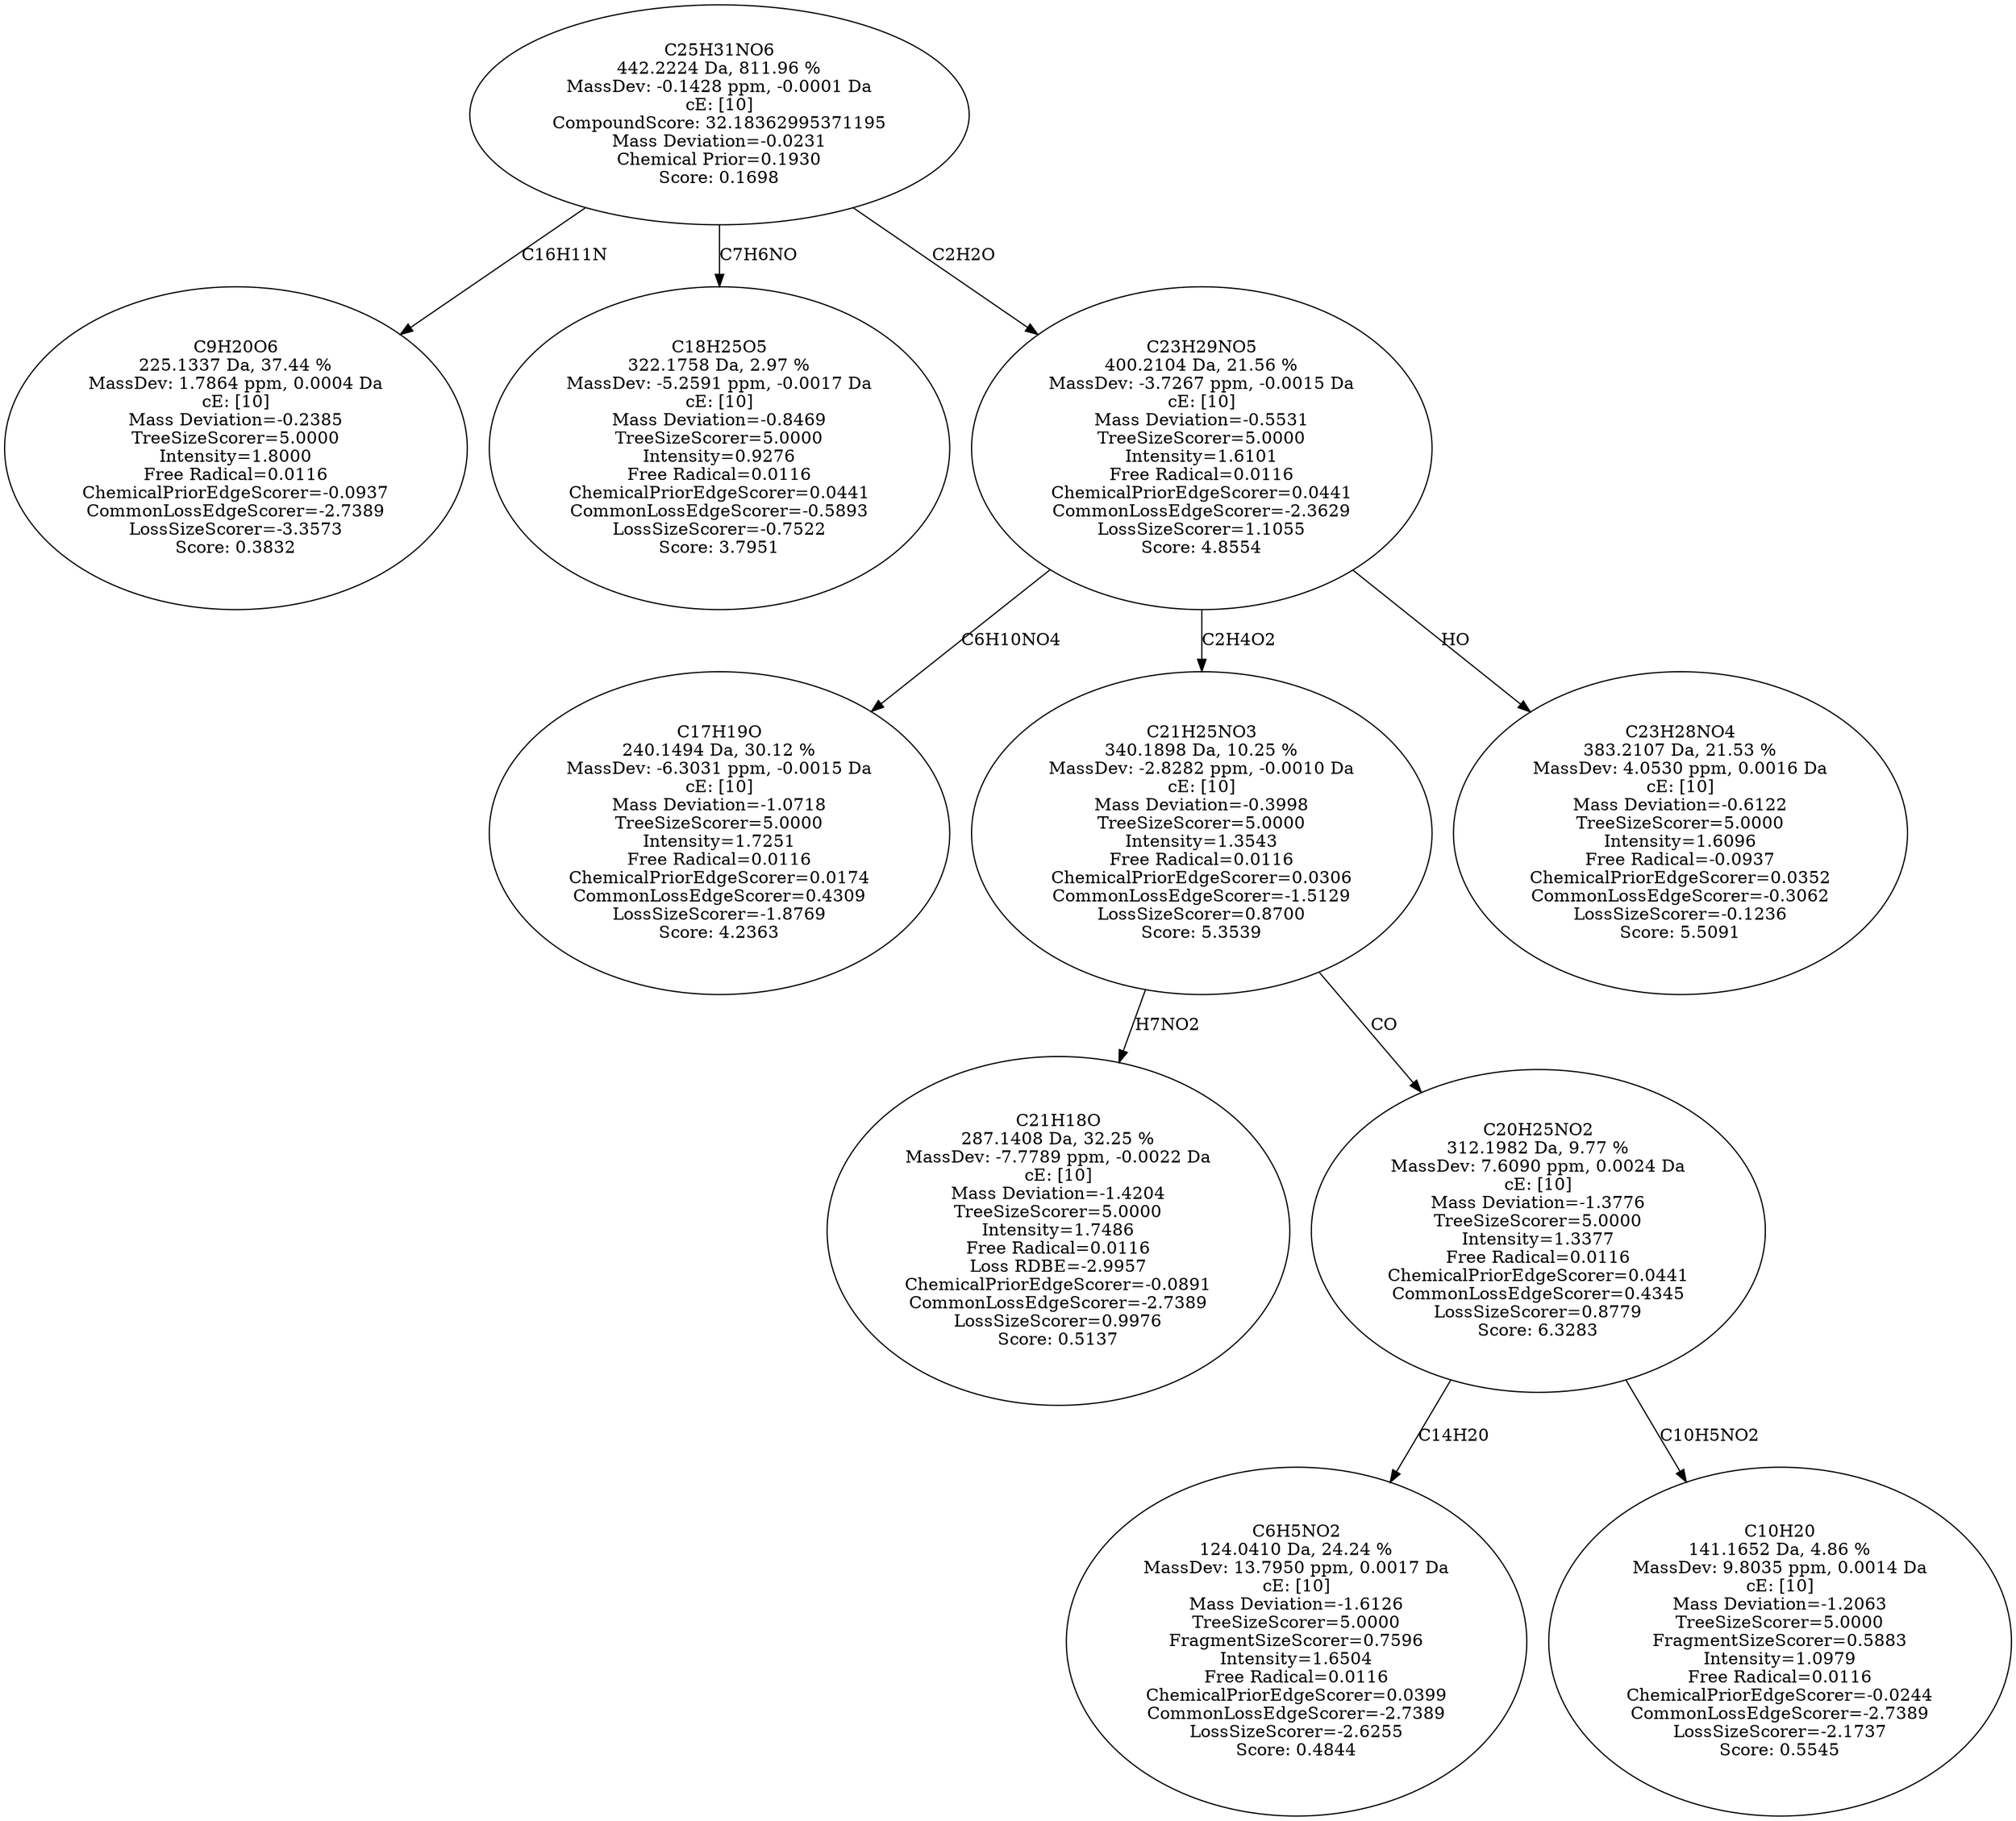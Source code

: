 strict digraph {
v1 [label="C9H20O6\n225.1337 Da, 37.44 %\nMassDev: 1.7864 ppm, 0.0004 Da\ncE: [10]\nMass Deviation=-0.2385\nTreeSizeScorer=5.0000\nIntensity=1.8000\nFree Radical=0.0116\nChemicalPriorEdgeScorer=-0.0937\nCommonLossEdgeScorer=-2.7389\nLossSizeScorer=-3.3573\nScore: 0.3832"];
v2 [label="C18H25O5\n322.1758 Da, 2.97 %\nMassDev: -5.2591 ppm, -0.0017 Da\ncE: [10]\nMass Deviation=-0.8469\nTreeSizeScorer=5.0000\nIntensity=0.9276\nFree Radical=0.0116\nChemicalPriorEdgeScorer=0.0441\nCommonLossEdgeScorer=-0.5893\nLossSizeScorer=-0.7522\nScore: 3.7951"];
v3 [label="C17H19O\n240.1494 Da, 30.12 %\nMassDev: -6.3031 ppm, -0.0015 Da\ncE: [10]\nMass Deviation=-1.0718\nTreeSizeScorer=5.0000\nIntensity=1.7251\nFree Radical=0.0116\nChemicalPriorEdgeScorer=0.0174\nCommonLossEdgeScorer=0.4309\nLossSizeScorer=-1.8769\nScore: 4.2363"];
v4 [label="C21H18O\n287.1408 Da, 32.25 %\nMassDev: -7.7789 ppm, -0.0022 Da\ncE: [10]\nMass Deviation=-1.4204\nTreeSizeScorer=5.0000\nIntensity=1.7486\nFree Radical=0.0116\nLoss RDBE=-2.9957\nChemicalPriorEdgeScorer=-0.0891\nCommonLossEdgeScorer=-2.7389\nLossSizeScorer=0.9976\nScore: 0.5137"];
v5 [label="C6H5NO2\n124.0410 Da, 24.24 %\nMassDev: 13.7950 ppm, 0.0017 Da\ncE: [10]\nMass Deviation=-1.6126\nTreeSizeScorer=5.0000\nFragmentSizeScorer=0.7596\nIntensity=1.6504\nFree Radical=0.0116\nChemicalPriorEdgeScorer=0.0399\nCommonLossEdgeScorer=-2.7389\nLossSizeScorer=-2.6255\nScore: 0.4844"];
v6 [label="C10H20\n141.1652 Da, 4.86 %\nMassDev: 9.8035 ppm, 0.0014 Da\ncE: [10]\nMass Deviation=-1.2063\nTreeSizeScorer=5.0000\nFragmentSizeScorer=0.5883\nIntensity=1.0979\nFree Radical=0.0116\nChemicalPriorEdgeScorer=-0.0244\nCommonLossEdgeScorer=-2.7389\nLossSizeScorer=-2.1737\nScore: 0.5545"];
v7 [label="C20H25NO2\n312.1982 Da, 9.77 %\nMassDev: 7.6090 ppm, 0.0024 Da\ncE: [10]\nMass Deviation=-1.3776\nTreeSizeScorer=5.0000\nIntensity=1.3377\nFree Radical=0.0116\nChemicalPriorEdgeScorer=0.0441\nCommonLossEdgeScorer=0.4345\nLossSizeScorer=0.8779\nScore: 6.3283"];
v8 [label="C21H25NO3\n340.1898 Da, 10.25 %\nMassDev: -2.8282 ppm, -0.0010 Da\ncE: [10]\nMass Deviation=-0.3998\nTreeSizeScorer=5.0000\nIntensity=1.3543\nFree Radical=0.0116\nChemicalPriorEdgeScorer=0.0306\nCommonLossEdgeScorer=-1.5129\nLossSizeScorer=0.8700\nScore: 5.3539"];
v9 [label="C23H28NO4\n383.2107 Da, 21.53 %\nMassDev: 4.0530 ppm, 0.0016 Da\ncE: [10]\nMass Deviation=-0.6122\nTreeSizeScorer=5.0000\nIntensity=1.6096\nFree Radical=-0.0937\nChemicalPriorEdgeScorer=0.0352\nCommonLossEdgeScorer=-0.3062\nLossSizeScorer=-0.1236\nScore: 5.5091"];
v10 [label="C23H29NO5\n400.2104 Da, 21.56 %\nMassDev: -3.7267 ppm, -0.0015 Da\ncE: [10]\nMass Deviation=-0.5531\nTreeSizeScorer=5.0000\nIntensity=1.6101\nFree Radical=0.0116\nChemicalPriorEdgeScorer=0.0441\nCommonLossEdgeScorer=-2.3629\nLossSizeScorer=1.1055\nScore: 4.8554"];
v11 [label="C25H31NO6\n442.2224 Da, 811.96 %\nMassDev: -0.1428 ppm, -0.0001 Da\ncE: [10]\nCompoundScore: 32.18362995371195\nMass Deviation=-0.0231\nChemical Prior=0.1930\nScore: 0.1698"];
v11 -> v1 [label="C16H11N"];
v11 -> v2 [label="C7H6NO"];
v10 -> v3 [label="C6H10NO4"];
v8 -> v4 [label="H7NO2"];
v7 -> v5 [label="C14H20"];
v7 -> v6 [label="C10H5NO2"];
v8 -> v7 [label="CO"];
v10 -> v8 [label="C2H4O2"];
v10 -> v9 [label="HO"];
v11 -> v10 [label="C2H2O"];
}